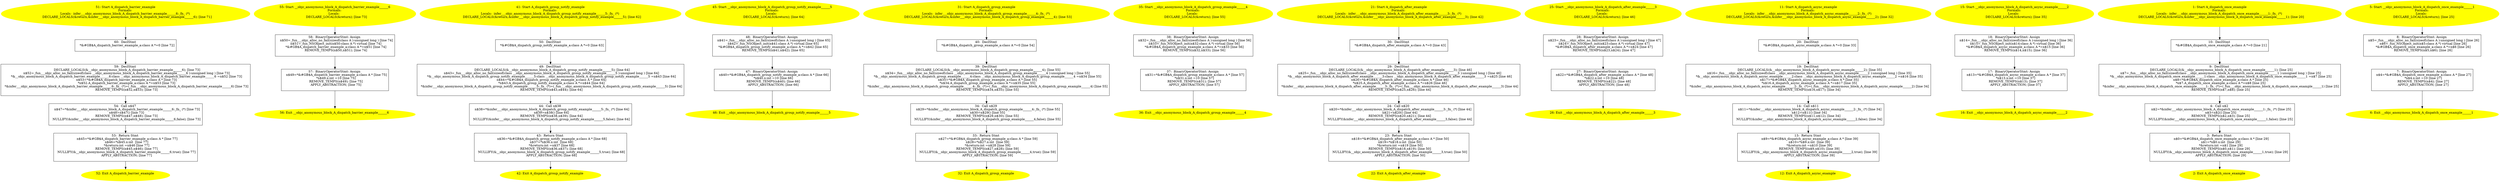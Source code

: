 digraph iCFG {
60 [label="60:  DeclStmt \n   *&#GB$A_dispatch_barrier_example_a:class A *=0 [line 72]\n " shape="box"]
	

	 60 -> 59 ;
59 [label="59:  DeclStmt \n   DECLARE_LOCALS(&__objc_anonymous_block_A_dispatch_barrier_example______6); [line 73]\n  n$52=_fun___objc_alloc_no_fail(sizeof(class __objc_anonymous_block_A_dispatch_barrier_example______6 ):unsigned long ) [line 73]\n  *&__objc_anonymous_block_A_dispatch_barrier_example______6:class __objc_anonymous_block_A_dispatch_barrier_example______6 =n$52 [line 73]\n  n$53=*&#GB$A_dispatch_barrier_example_a:class A * [line 73]\n  *n$52.A_dispatch_barrier_example_a:class A *=n$53 [line 73]\n  *&infer___objc_anonymous_block_A_dispatch_barrier_example______6:_fn_ (*)=(_fun___objc_anonymous_block_A_dispatch_barrier_example______6) [line 73]\n  REMOVE_TEMPS(n$52,n$53); [line 73]\n " shape="box"]
	

	 59 -> 54 ;
58 [label="58:  BinaryOperatorStmt: Assign \n   n$50=_fun___objc_alloc_no_fail(sizeof(class A ):unsigned long ) [line 74]\n  n$51=_fun_NSObject_init(n$50:class A *) virtual [line 74]\n  *&#GB$A_dispatch_barrier_example_a:class A *=n$51 [line 74]\n  REMOVE_TEMPS(n$50,n$51); [line 74]\n " shape="box"]
	

	 58 -> 57 ;
57 [label="57:  BinaryOperatorStmt: Assign \n   n$49=*&#GB$A_dispatch_barrier_example_a:class A * [line 75]\n  *n$49.x:int =10 [line 75]\n  REMOVE_TEMPS(n$49); [line 75]\n  APPLY_ABSTRACTION; [line 75]\n " shape="box"]
	

	 57 -> 56 ;
56 [label="56: Exit __objc_anonymous_block_A_dispatch_barrier_example______6 \n  " color=yellow style=filled]
	

55 [label="55: Start __objc_anonymous_block_A_dispatch_barrier_example______6\nFormals: \nLocals:  \n   DECLARE_LOCALS(&return); [line 73]\n " color=yellow style=filled]
	

	 55 -> 58 ;
54 [label="54:  Call n$47 \n   n$47=*&infer___objc_anonymous_block_A_dispatch_barrier_example______6:_fn_ (*) [line 73]\n  n$48=n$47() [line 73]\n  REMOVE_TEMPS(n$47,n$48); [line 73]\n  NULLIFY(&infer___objc_anonymous_block_A_dispatch_barrier_example______6,false); [line 73]\n " shape="box"]
	

	 54 -> 53 ;
53 [label="53:  Return Stmt \n   n$45=*&#GB$A_dispatch_barrier_example_a:class A * [line 77]\n  n$46=*n$45.x:int  [line 77]\n  *&return:int =n$46 [line 77]\n  REMOVE_TEMPS(n$45,n$46); [line 77]\n  NULLIFY(&__objc_anonymous_block_A_dispatch_barrier_example______6,true); [line 77]\n  APPLY_ABSTRACTION; [line 77]\n " shape="box"]
	

	 53 -> 52 ;
52 [label="52: Exit A_dispatch_barrier_example \n  " color=yellow style=filled]
	

51 [label="51: Start A_dispatch_barrier_example\nFormals: \nLocals:  infer___objc_anonymous_block_A_dispatch_barrier_example______6:_fn_ (*) \n   DECLARE_LOCALS(&return,&infer___objc_anonymous_block_A_dispatch_barrier_example______6); [line 71]\n " color=yellow style=filled]
	

	 51 -> 60 ;
50 [label="50:  DeclStmt \n   *&#GB$A_dispatch_group_notify_example_a:class A *=0 [line 63]\n " shape="box"]
	

	 50 -> 49 ;
49 [label="49:  DeclStmt \n   DECLARE_LOCALS(&__objc_anonymous_block_A_dispatch_group_notify_example______5); [line 64]\n  n$43=_fun___objc_alloc_no_fail(sizeof(class __objc_anonymous_block_A_dispatch_group_notify_example______5 ):unsigned long ) [line 64]\n  *&__objc_anonymous_block_A_dispatch_group_notify_example______5:class __objc_anonymous_block_A_dispatch_group_notify_example______5 =n$43 [line 64]\n  n$44=*&#GB$A_dispatch_group_notify_example_a:class A * [line 64]\n  *n$43.A_dispatch_group_notify_example_a:class A *=n$44 [line 64]\n  *&infer___objc_anonymous_block_A_dispatch_group_notify_example______5:_fn_ (*)=(_fun___objc_anonymous_block_A_dispatch_group_notify_example______5) [line 64]\n  REMOVE_TEMPS(n$43,n$44); [line 64]\n " shape="box"]
	

	 49 -> 44 ;
48 [label="48:  BinaryOperatorStmt: Assign \n   n$41=_fun___objc_alloc_no_fail(sizeof(class A ):unsigned long ) [line 65]\n  n$42=_fun_NSObject_init(n$41:class A *) virtual [line 65]\n  *&#GB$A_dispatch_group_notify_example_a:class A *=n$42 [line 65]\n  REMOVE_TEMPS(n$41,n$42); [line 65]\n " shape="box"]
	

	 48 -> 47 ;
47 [label="47:  BinaryOperatorStmt: Assign \n   n$40=*&#GB$A_dispatch_group_notify_example_a:class A * [line 66]\n  *n$40.x:int =10 [line 66]\n  REMOVE_TEMPS(n$40); [line 66]\n  APPLY_ABSTRACTION; [line 66]\n " shape="box"]
	

	 47 -> 46 ;
46 [label="46: Exit __objc_anonymous_block_A_dispatch_group_notify_example______5 \n  " color=yellow style=filled]
	

45 [label="45: Start __objc_anonymous_block_A_dispatch_group_notify_example______5\nFormals: \nLocals:  \n   DECLARE_LOCALS(&return); [line 64]\n " color=yellow style=filled]
	

	 45 -> 48 ;
44 [label="44:  Call n$38 \n   n$38=*&infer___objc_anonymous_block_A_dispatch_group_notify_example______5:_fn_ (*) [line 64]\n  n$39=n$38() [line 64]\n  REMOVE_TEMPS(n$38,n$39); [line 64]\n  NULLIFY(&infer___objc_anonymous_block_A_dispatch_group_notify_example______5,false); [line 64]\n " shape="box"]
	

	 44 -> 43 ;
43 [label="43:  Return Stmt \n   n$36=*&#GB$A_dispatch_group_notify_example_a:class A * [line 68]\n  n$37=*n$36.x:int  [line 68]\n  *&return:int =n$37 [line 68]\n  REMOVE_TEMPS(n$36,n$37); [line 68]\n  NULLIFY(&__objc_anonymous_block_A_dispatch_group_notify_example______5,true); [line 68]\n  APPLY_ABSTRACTION; [line 68]\n " shape="box"]
	

	 43 -> 42 ;
42 [label="42: Exit A_dispatch_group_notify_example \n  " color=yellow style=filled]
	

41 [label="41: Start A_dispatch_group_notify_example\nFormals: \nLocals:  infer___objc_anonymous_block_A_dispatch_group_notify_example______5:_fn_ (*) \n   DECLARE_LOCALS(&return,&infer___objc_anonymous_block_A_dispatch_group_notify_example______5); [line 62]\n " color=yellow style=filled]
	

	 41 -> 50 ;
40 [label="40:  DeclStmt \n   *&#GB$A_dispatch_group_example_a:class A *=0 [line 54]\n " shape="box"]
	

	 40 -> 39 ;
39 [label="39:  DeclStmt \n   DECLARE_LOCALS(&__objc_anonymous_block_A_dispatch_group_example______4); [line 55]\n  n$34=_fun___objc_alloc_no_fail(sizeof(class __objc_anonymous_block_A_dispatch_group_example______4 ):unsigned long ) [line 55]\n  *&__objc_anonymous_block_A_dispatch_group_example______4:class __objc_anonymous_block_A_dispatch_group_example______4 =n$34 [line 55]\n  n$35=*&#GB$A_dispatch_group_example_a:class A * [line 55]\n  *n$34.A_dispatch_group_example_a:class A *=n$35 [line 55]\n  *&infer___objc_anonymous_block_A_dispatch_group_example______4:_fn_ (*)=(_fun___objc_anonymous_block_A_dispatch_group_example______4) [line 55]\n  REMOVE_TEMPS(n$34,n$35); [line 55]\n " shape="box"]
	

	 39 -> 34 ;
38 [label="38:  BinaryOperatorStmt: Assign \n   n$32=_fun___objc_alloc_no_fail(sizeof(class A ):unsigned long ) [line 56]\n  n$33=_fun_NSObject_init(n$32:class A *) virtual [line 56]\n  *&#GB$A_dispatch_group_example_a:class A *=n$33 [line 56]\n  REMOVE_TEMPS(n$32,n$33); [line 56]\n " shape="box"]
	

	 38 -> 37 ;
37 [label="37:  BinaryOperatorStmt: Assign \n   n$31=*&#GB$A_dispatch_group_example_a:class A * [line 57]\n  *n$31.x:int =10 [line 57]\n  REMOVE_TEMPS(n$31); [line 57]\n  APPLY_ABSTRACTION; [line 57]\n " shape="box"]
	

	 37 -> 36 ;
36 [label="36: Exit __objc_anonymous_block_A_dispatch_group_example______4 \n  " color=yellow style=filled]
	

35 [label="35: Start __objc_anonymous_block_A_dispatch_group_example______4\nFormals: \nLocals:  \n   DECLARE_LOCALS(&return); [line 55]\n " color=yellow style=filled]
	

	 35 -> 38 ;
34 [label="34:  Call n$29 \n   n$29=*&infer___objc_anonymous_block_A_dispatch_group_example______4:_fn_ (*) [line 55]\n  n$30=n$29() [line 55]\n  REMOVE_TEMPS(n$29,n$30); [line 55]\n  NULLIFY(&infer___objc_anonymous_block_A_dispatch_group_example______4,false); [line 55]\n " shape="box"]
	

	 34 -> 33 ;
33 [label="33:  Return Stmt \n   n$27=*&#GB$A_dispatch_group_example_a:class A * [line 59]\n  n$28=*n$27.x:int  [line 59]\n  *&return:int =n$28 [line 59]\n  REMOVE_TEMPS(n$27,n$28); [line 59]\n  NULLIFY(&__objc_anonymous_block_A_dispatch_group_example______4,true); [line 59]\n  APPLY_ABSTRACTION; [line 59]\n " shape="box"]
	

	 33 -> 32 ;
32 [label="32: Exit A_dispatch_group_example \n  " color=yellow style=filled]
	

31 [label="31: Start A_dispatch_group_example\nFormals: \nLocals:  infer___objc_anonymous_block_A_dispatch_group_example______4:_fn_ (*) \n   DECLARE_LOCALS(&return,&infer___objc_anonymous_block_A_dispatch_group_example______4); [line 53]\n " color=yellow style=filled]
	

	 31 -> 40 ;
30 [label="30:  DeclStmt \n   *&#GB$A_dispatch_after_example_a:class A *=0 [line 43]\n " shape="box"]
	

	 30 -> 29 ;
29 [label="29:  DeclStmt \n   DECLARE_LOCALS(&__objc_anonymous_block_A_dispatch_after_example______3); [line 46]\n  n$25=_fun___objc_alloc_no_fail(sizeof(class __objc_anonymous_block_A_dispatch_after_example______3 ):unsigned long ) [line 46]\n  *&__objc_anonymous_block_A_dispatch_after_example______3:class __objc_anonymous_block_A_dispatch_after_example______3 =n$25 [line 46]\n  n$26=*&#GB$A_dispatch_after_example_a:class A * [line 46]\n  *n$25.A_dispatch_after_example_a:class A *=n$26 [line 46]\n  *&infer___objc_anonymous_block_A_dispatch_after_example______3:_fn_ (*)=(_fun___objc_anonymous_block_A_dispatch_after_example______3) [line 44]\n  REMOVE_TEMPS(n$25,n$26); [line 44]\n " shape="box"]
	

	 29 -> 24 ;
28 [label="28:  BinaryOperatorStmt: Assign \n   n$23=_fun___objc_alloc_no_fail(sizeof(class A ):unsigned long ) [line 47]\n  n$24=_fun_NSObject_init(n$23:class A *) virtual [line 47]\n  *&#GB$A_dispatch_after_example_a:class A *=n$24 [line 47]\n  REMOVE_TEMPS(n$23,n$24); [line 47]\n " shape="box"]
	

	 28 -> 27 ;
27 [label="27:  BinaryOperatorStmt: Assign \n   n$22=*&#GB$A_dispatch_after_example_a:class A * [line 48]\n  *n$22.x:int =10 [line 48]\n  REMOVE_TEMPS(n$22); [line 48]\n  APPLY_ABSTRACTION; [line 48]\n " shape="box"]
	

	 27 -> 26 ;
26 [label="26: Exit __objc_anonymous_block_A_dispatch_after_example______3 \n  " color=yellow style=filled]
	

25 [label="25: Start __objc_anonymous_block_A_dispatch_after_example______3\nFormals: \nLocals:  \n   DECLARE_LOCALS(&return); [line 46]\n " color=yellow style=filled]
	

	 25 -> 28 ;
24 [label="24:  Call n$20 \n   n$20=*&infer___objc_anonymous_block_A_dispatch_after_example______3:_fn_ (*) [line 44]\n  n$21=n$20() [line 44]\n  REMOVE_TEMPS(n$20,n$21); [line 44]\n  NULLIFY(&infer___objc_anonymous_block_A_dispatch_after_example______3,false); [line 44]\n " shape="box"]
	

	 24 -> 23 ;
23 [label="23:  Return Stmt \n   n$18=*&#GB$A_dispatch_after_example_a:class A * [line 50]\n  n$19=*n$18.x:int  [line 50]\n  *&return:int =n$19 [line 50]\n  REMOVE_TEMPS(n$18,n$19); [line 50]\n  NULLIFY(&__objc_anonymous_block_A_dispatch_after_example______3,true); [line 50]\n  APPLY_ABSTRACTION; [line 50]\n " shape="box"]
	

	 23 -> 22 ;
22 [label="22: Exit A_dispatch_after_example \n  " color=yellow style=filled]
	

21 [label="21: Start A_dispatch_after_example\nFormals: \nLocals:  infer___objc_anonymous_block_A_dispatch_after_example______3:_fn_ (*) \n   DECLARE_LOCALS(&return,&infer___objc_anonymous_block_A_dispatch_after_example______3); [line 42]\n " color=yellow style=filled]
	

	 21 -> 30 ;
20 [label="20:  DeclStmt \n   *&#GB$A_dispatch_async_example_a:class A *=0 [line 33]\n " shape="box"]
	

	 20 -> 19 ;
19 [label="19:  DeclStmt \n   DECLARE_LOCALS(&__objc_anonymous_block_A_dispatch_async_example______2); [line 35]\n  n$16=_fun___objc_alloc_no_fail(sizeof(class __objc_anonymous_block_A_dispatch_async_example______2 ):unsigned long ) [line 35]\n  *&__objc_anonymous_block_A_dispatch_async_example______2:class __objc_anonymous_block_A_dispatch_async_example______2 =n$16 [line 35]\n  n$17=*&#GB$A_dispatch_async_example_a:class A * [line 35]\n  *n$16.A_dispatch_async_example_a:class A *=n$17 [line 35]\n  *&infer___objc_anonymous_block_A_dispatch_async_example______2:_fn_ (*)=(_fun___objc_anonymous_block_A_dispatch_async_example______2) [line 34]\n  REMOVE_TEMPS(n$16,n$17); [line 34]\n " shape="box"]
	

	 19 -> 14 ;
18 [label="18:  BinaryOperatorStmt: Assign \n   n$14=_fun___objc_alloc_no_fail(sizeof(class A ):unsigned long ) [line 36]\n  n$15=_fun_NSObject_init(n$14:class A *) virtual [line 36]\n  *&#GB$A_dispatch_async_example_a:class A *=n$15 [line 36]\n  REMOVE_TEMPS(n$14,n$15); [line 36]\n " shape="box"]
	

	 18 -> 17 ;
17 [label="17:  BinaryOperatorStmt: Assign \n   n$13=*&#GB$A_dispatch_async_example_a:class A * [line 37]\n  *n$13.x:int =10 [line 37]\n  REMOVE_TEMPS(n$13); [line 37]\n  APPLY_ABSTRACTION; [line 37]\n " shape="box"]
	

	 17 -> 16 ;
16 [label="16: Exit __objc_anonymous_block_A_dispatch_async_example______2 \n  " color=yellow style=filled]
	

15 [label="15: Start __objc_anonymous_block_A_dispatch_async_example______2\nFormals: \nLocals:  \n   DECLARE_LOCALS(&return); [line 35]\n " color=yellow style=filled]
	

	 15 -> 18 ;
14 [label="14:  Call n$11 \n   n$11=*&infer___objc_anonymous_block_A_dispatch_async_example______2:_fn_ (*) [line 34]\n  n$12=n$11() [line 34]\n  REMOVE_TEMPS(n$11,n$12); [line 34]\n  NULLIFY(&infer___objc_anonymous_block_A_dispatch_async_example______2,false); [line 34]\n " shape="box"]
	

	 14 -> 13 ;
13 [label="13:  Return Stmt \n   n$9=*&#GB$A_dispatch_async_example_a:class A * [line 39]\n  n$10=*n$9.x:int  [line 39]\n  *&return:int =n$10 [line 39]\n  REMOVE_TEMPS(n$9,n$10); [line 39]\n  NULLIFY(&__objc_anonymous_block_A_dispatch_async_example______2,true); [line 39]\n  APPLY_ABSTRACTION; [line 39]\n " shape="box"]
	

	 13 -> 12 ;
12 [label="12: Exit A_dispatch_async_example \n  " color=yellow style=filled]
	

11 [label="11: Start A_dispatch_async_example\nFormals: \nLocals:  infer___objc_anonymous_block_A_dispatch_async_example______2:_fn_ (*) \n   DECLARE_LOCALS(&return,&infer___objc_anonymous_block_A_dispatch_async_example______2); [line 32]\n " color=yellow style=filled]
	

	 11 -> 20 ;
10 [label="10:  DeclStmt \n   *&#GB$A_dispatch_once_example_a:class A *=0 [line 21]\n " shape="box"]
	

	 10 -> 9 ;
9 [label="9:  DeclStmt \n   DECLARE_LOCALS(&__objc_anonymous_block_A_dispatch_once_example______1); [line 25]\n  n$7=_fun___objc_alloc_no_fail(sizeof(class __objc_anonymous_block_A_dispatch_once_example______1 ):unsigned long ) [line 25]\n  *&__objc_anonymous_block_A_dispatch_once_example______1:class __objc_anonymous_block_A_dispatch_once_example______1 =n$7 [line 25]\n  n$8=*&#GB$A_dispatch_once_example_a:class A * [line 25]\n  *n$7.A_dispatch_once_example_a:class A *=n$8 [line 25]\n  *&infer___objc_anonymous_block_A_dispatch_once_example______1:_fn_ (*)=(_fun___objc_anonymous_block_A_dispatch_once_example______1) [line 25]\n  REMOVE_TEMPS(n$7,n$8); [line 25]\n " shape="box"]
	

	 9 -> 4 ;
8 [label="8:  BinaryOperatorStmt: Assign \n   n$5=_fun___objc_alloc_no_fail(sizeof(class A ):unsigned long ) [line 26]\n  n$6=_fun_NSObject_init(n$5:class A *) virtual [line 26]\n  *&#GB$A_dispatch_once_example_a:class A *=n$6 [line 26]\n  REMOVE_TEMPS(n$5,n$6); [line 26]\n " shape="box"]
	

	 8 -> 7 ;
7 [label="7:  BinaryOperatorStmt: Assign \n   n$4=*&#GB$A_dispatch_once_example_a:class A * [line 27]\n  *n$4.x:int =10 [line 27]\n  REMOVE_TEMPS(n$4); [line 27]\n  APPLY_ABSTRACTION; [line 27]\n " shape="box"]
	

	 7 -> 6 ;
6 [label="6: Exit __objc_anonymous_block_A_dispatch_once_example______1 \n  " color=yellow style=filled]
	

5 [label="5: Start __objc_anonymous_block_A_dispatch_once_example______1\nFormals: \nLocals:  \n   DECLARE_LOCALS(&return); [line 25]\n " color=yellow style=filled]
	

	 5 -> 8 ;
4 [label="4:  Call n$2 \n   n$2=*&infer___objc_anonymous_block_A_dispatch_once_example______1:_fn_ (*) [line 25]\n  n$3=n$2() [line 25]\n  REMOVE_TEMPS(n$2,n$3); [line 25]\n  NULLIFY(&infer___objc_anonymous_block_A_dispatch_once_example______1,false); [line 25]\n " shape="box"]
	

	 4 -> 3 ;
3 [label="3:  Return Stmt \n   n$0=*&#GB$A_dispatch_once_example_a:class A * [line 29]\n  n$1=*n$0.x:int  [line 29]\n  *&return:int =n$1 [line 29]\n  REMOVE_TEMPS(n$0,n$1); [line 29]\n  NULLIFY(&__objc_anonymous_block_A_dispatch_once_example______1,true); [line 29]\n  APPLY_ABSTRACTION; [line 29]\n " shape="box"]
	

	 3 -> 2 ;
2 [label="2: Exit A_dispatch_once_example \n  " color=yellow style=filled]
	

1 [label="1: Start A_dispatch_once_example\nFormals: \nLocals:  infer___objc_anonymous_block_A_dispatch_once_example______1:_fn_ (*) \n   DECLARE_LOCALS(&return,&infer___objc_anonymous_block_A_dispatch_once_example______1); [line 20]\n " color=yellow style=filled]
	

	 1 -> 10 ;
}
